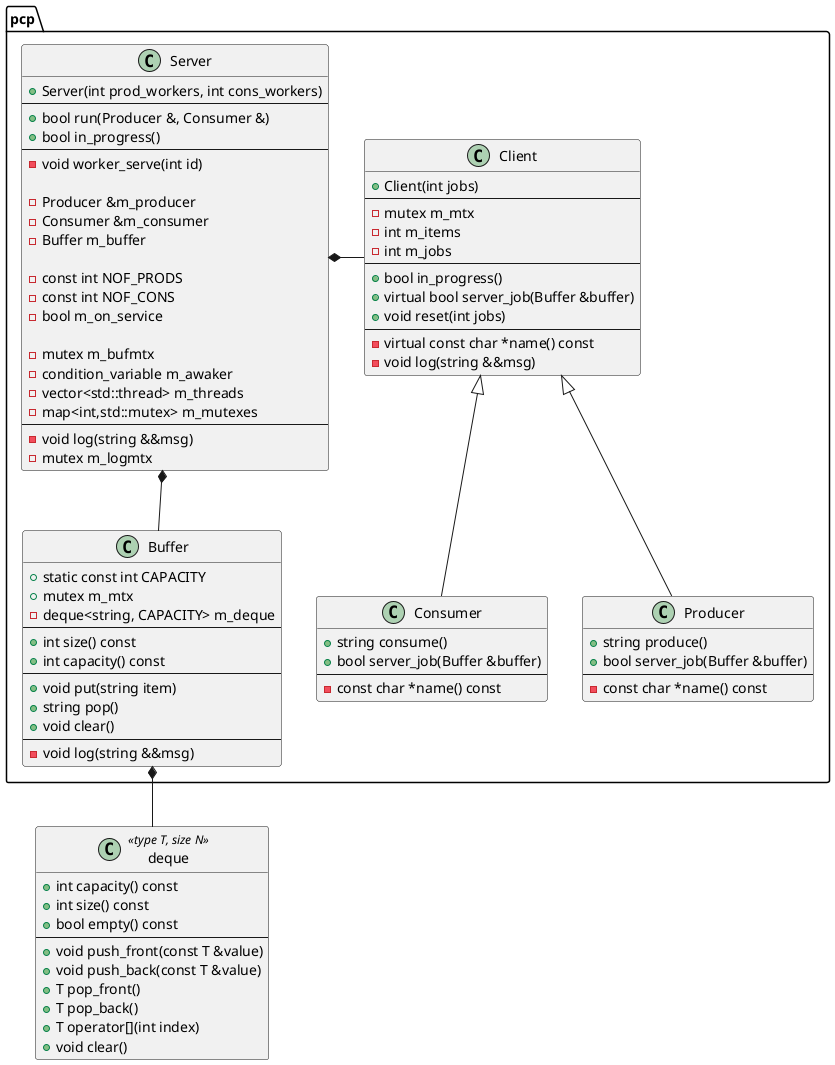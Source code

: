 @startuml pcp-classes
    
    class deque <<type T, size N>>
    {
        +int capacity() const
        +int size() const
        +bool empty() const
        ---
        +void push_front(const T &value)
        +void push_back(const T &value)
        +T pop_front()
        +T pop_back()
        +T operator[](int index)
        +void clear()
    }

    namespace pcp {

        class Server
        {
            +Server(int prod_workers, int cons_workers)
            ---
            +bool run(Producer &, Consumer &)
            +bool in_progress()
            ---
            -void worker_serve(int id)

            -Producer &m_producer
            -Consumer &m_consumer
            -Buffer m_buffer       

            -const int NOF_PRODS
            -const int NOF_CONS
            -bool m_on_service

            -mutex m_bufmtx
            -condition_variable m_awaker
            -vector<std::thread> m_threads
            -map<int,std::mutex> m_mutexes
            ---
            -void log(string &&msg)
            -mutex m_logmtx
        }
    
        class Buffer
        {
            +static const int CAPACITY
            +mutex m_mtx
            -deque<string, CAPACITY> m_deque
            ---
            +int size() const
            +int capacity() const
            ---
            +void put(string item)
            +string pop()
            +void clear()
            ---
            -void log(string &&msg)
        }

        class Client
        {
            +Client(int jobs)
            ---
            -mutex m_mtx
            -int m_items
            -int m_jobs
            ---
            +bool in_progress()
            +virtual bool server_job(Buffer &buffer)
            +void reset(int jobs)
            ---
            -virtual const char *name() const
            -void log(string &&msg)
        }

        
        class Producer
        {
            +string produce()
            +bool server_job(Buffer &buffer)
            ---
            -const char *name() const
        }

        class Consumer
        {
            +string consume()
            +bool server_job(Buffer &buffer)
            ---
            -const char *name() const
        }
        
        Server *-- Buffer
        Server *-right- Client
        Buffer *-- .deque
        Client <|-- Producer
        Client <|-- Consumer

    }

    

@enduml